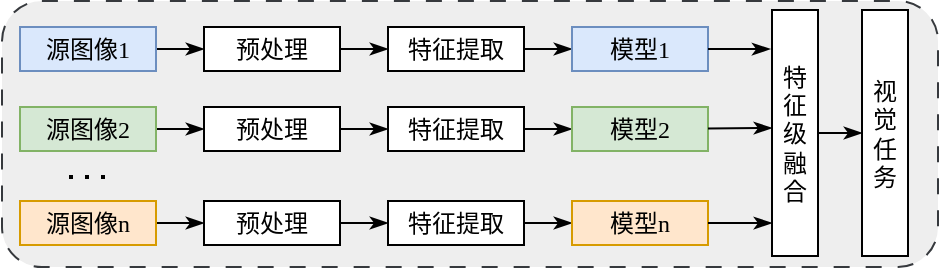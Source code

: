 <mxfile version="26.2.12">
  <diagram name="第 1 页" id="hPecYxOVQj3KBTBvCiyc">
    <mxGraphModel dx="775" dy="378" grid="1" gridSize="10" guides="1" tooltips="1" connect="1" arrows="1" fold="1" page="1" pageScale="1" pageWidth="827" pageHeight="1169" math="0" shadow="0">
      <root>
        <mxCell id="0" />
        <mxCell id="1" parent="0" />
        <mxCell id="nr7OXR1caOk3XzNmi61B-1" value="" style="rounded=1;whiteSpace=wrap;html=1;fontFamily=Helvetica;fontSize=11;labelBackgroundColor=default;fillColor=#eeeeee;strokeColor=#36393d;dashed=1;dashPattern=8 8;" vertex="1" parent="1">
          <mxGeometry x="160" y="184.5" width="468" height="133" as="geometry" />
        </mxCell>
        <mxCell id="nr7OXR1caOk3XzNmi61B-2" style="rounded=0;orthogonalLoop=1;jettySize=auto;html=1;entryX=0;entryY=0.5;entryDx=0;entryDy=0;endArrow=classicThin;endFill=1;" edge="1" parent="1" source="nr7OXR1caOk3XzNmi61B-3" target="nr7OXR1caOk3XzNmi61B-9">
          <mxGeometry relative="1" as="geometry" />
        </mxCell>
        <mxCell id="nr7OXR1caOk3XzNmi61B-3" value="源图像&lt;font face=&quot;Times New Roman&quot;&gt;1&lt;/font&gt;" style="rounded=0;whiteSpace=wrap;html=1;fontFamily=宋体;fontSource=https%3A%2F%2Ffonts.googleapis.com%2Fcss%3Ffamily%3D%25E5%25AE%258B%25E4%25BD%2593;fillColor=#dae8fc;strokeColor=#6c8ebf;" vertex="1" parent="1">
          <mxGeometry x="169" y="197.5" width="68" height="22" as="geometry" />
        </mxCell>
        <mxCell id="nr7OXR1caOk3XzNmi61B-4" style="edgeStyle=none;shape=connector;rounded=0;orthogonalLoop=1;jettySize=auto;html=1;entryX=0;entryY=0.5;entryDx=0;entryDy=0;strokeColor=default;align=center;verticalAlign=middle;fontFamily=Helvetica;fontSize=11;fontColor=default;labelBackgroundColor=default;endArrow=classicThin;endFill=1;" edge="1" parent="1" source="nr7OXR1caOk3XzNmi61B-5" target="nr7OXR1caOk3XzNmi61B-11">
          <mxGeometry relative="1" as="geometry" />
        </mxCell>
        <mxCell id="nr7OXR1caOk3XzNmi61B-5" value="源图像&lt;font face=&quot;Times New Roman&quot;&gt;2&lt;/font&gt;" style="rounded=0;whiteSpace=wrap;html=1;fontFamily=宋体;fontSource=https%3A%2F%2Ffonts.googleapis.com%2Fcss%3Ffamily%3D%25E5%25AE%258B%25E4%25BD%2593;fillColor=#d5e8d4;strokeColor=#82b366;" vertex="1" parent="1">
          <mxGeometry x="169" y="237.5" width="68" height="22" as="geometry" />
        </mxCell>
        <mxCell id="nr7OXR1caOk3XzNmi61B-6" style="edgeStyle=none;shape=connector;rounded=0;orthogonalLoop=1;jettySize=auto;html=1;entryX=0;entryY=0.5;entryDx=0;entryDy=0;strokeColor=default;align=center;verticalAlign=middle;fontFamily=Helvetica;fontSize=11;fontColor=default;labelBackgroundColor=default;endArrow=classicThin;endFill=1;" edge="1" parent="1" source="nr7OXR1caOk3XzNmi61B-7" target="nr7OXR1caOk3XzNmi61B-13">
          <mxGeometry relative="1" as="geometry" />
        </mxCell>
        <mxCell id="nr7OXR1caOk3XzNmi61B-7" value="源图像&lt;font face=&quot;Times New Roman&quot;&gt;n&lt;/font&gt;" style="rounded=0;whiteSpace=wrap;html=1;fontFamily=宋体;fontSource=https%3A%2F%2Ffonts.googleapis.com%2Fcss%3Ffamily%3D%25E5%25AE%258B%25E4%25BD%2593;fillColor=#ffe6cc;strokeColor=#d79b00;" vertex="1" parent="1">
          <mxGeometry x="169" y="284.5" width="68" height="22" as="geometry" />
        </mxCell>
        <mxCell id="nr7OXR1caOk3XzNmi61B-8" style="edgeStyle=none;shape=connector;rounded=0;orthogonalLoop=1;jettySize=auto;html=1;entryX=0;entryY=0.5;entryDx=0;entryDy=0;strokeColor=default;align=center;verticalAlign=middle;fontFamily=Helvetica;fontSize=11;fontColor=default;labelBackgroundColor=default;endArrow=classicThin;endFill=1;" edge="1" parent="1" source="nr7OXR1caOk3XzNmi61B-9" target="nr7OXR1caOk3XzNmi61B-18">
          <mxGeometry relative="1" as="geometry" />
        </mxCell>
        <mxCell id="nr7OXR1caOk3XzNmi61B-9" value="预处理" style="rounded=0;whiteSpace=wrap;html=1;fontFamily=宋体;fontSource=https%3A%2F%2Ffonts.googleapis.com%2Fcss%3Ffamily%3D%25E5%25AE%258B%25E4%25BD%2593;" vertex="1" parent="1">
          <mxGeometry x="261" y="197.5" width="68" height="22" as="geometry" />
        </mxCell>
        <mxCell id="nr7OXR1caOk3XzNmi61B-10" style="edgeStyle=none;shape=connector;rounded=0;orthogonalLoop=1;jettySize=auto;html=1;entryX=0;entryY=0.5;entryDx=0;entryDy=0;strokeColor=default;align=center;verticalAlign=middle;fontFamily=Helvetica;fontSize=11;fontColor=default;labelBackgroundColor=default;endArrow=classicThin;endFill=1;" edge="1" parent="1" source="nr7OXR1caOk3XzNmi61B-11" target="nr7OXR1caOk3XzNmi61B-19">
          <mxGeometry relative="1" as="geometry" />
        </mxCell>
        <mxCell id="nr7OXR1caOk3XzNmi61B-11" value="预处理" style="rounded=0;whiteSpace=wrap;html=1;fontFamily=宋体;fontSource=https%3A%2F%2Ffonts.googleapis.com%2Fcss%3Ffamily%3D%25E5%25AE%258B%25E4%25BD%2593;" vertex="1" parent="1">
          <mxGeometry x="261" y="237.5" width="68" height="22" as="geometry" />
        </mxCell>
        <mxCell id="nr7OXR1caOk3XzNmi61B-12" style="edgeStyle=none;shape=connector;rounded=0;orthogonalLoop=1;jettySize=auto;html=1;entryX=0;entryY=0.5;entryDx=0;entryDy=0;strokeColor=default;align=center;verticalAlign=middle;fontFamily=Helvetica;fontSize=11;fontColor=default;labelBackgroundColor=default;endArrow=classicThin;endFill=1;" edge="1" parent="1" source="nr7OXR1caOk3XzNmi61B-13" target="nr7OXR1caOk3XzNmi61B-20">
          <mxGeometry relative="1" as="geometry" />
        </mxCell>
        <mxCell id="nr7OXR1caOk3XzNmi61B-13" value="预处理" style="rounded=0;whiteSpace=wrap;html=1;fontFamily=宋体;fontSource=https%3A%2F%2Ffonts.googleapis.com%2Fcss%3Ffamily%3D%25E5%25AE%258B%25E4%25BD%2593;" vertex="1" parent="1">
          <mxGeometry x="261" y="284.5" width="68" height="22" as="geometry" />
        </mxCell>
        <mxCell id="nr7OXR1caOk3XzNmi61B-14" value="" style="endArrow=none;dashed=1;html=1;dashPattern=1 3;strokeWidth=2;rounded=0;strokeColor=default;align=center;verticalAlign=middle;fontFamily=宋体;fontSize=11;fontColor=default;labelBackgroundColor=default;exitX=1;exitY=0.5;exitDx=0;exitDy=0;fontSource=https%3A%2F%2Ffonts.googleapis.com%2Fcss%3Ffamily%3D%25E5%25AE%258B%25E4%25BD%2593;" edge="1" parent="1">
          <mxGeometry width="50" height="50" relative="1" as="geometry">
            <mxPoint x="193.5" y="272.5" as="sourcePoint" />
            <mxPoint x="212.5" y="272.5" as="targetPoint" />
          </mxGeometry>
        </mxCell>
        <mxCell id="nr7OXR1caOk3XzNmi61B-15" style="edgeStyle=none;shape=connector;rounded=0;orthogonalLoop=1;jettySize=auto;html=1;entryX=0;entryY=0.5;entryDx=0;entryDy=0;strokeColor=default;align=center;verticalAlign=middle;fontFamily=Helvetica;fontSize=11;fontColor=default;labelBackgroundColor=default;endArrow=classicThin;endFill=1;" edge="1" parent="1" source="nr7OXR1caOk3XzNmi61B-16" target="nr7OXR1caOk3XzNmi61B-17">
          <mxGeometry relative="1" as="geometry" />
        </mxCell>
        <mxCell id="nr7OXR1caOk3XzNmi61B-16" value="特征级融合" style="rounded=0;whiteSpace=wrap;html=1;fontFamily=宋体;fontSource=https%3A%2F%2Ffonts.googleapis.com%2Fcss%3Ffamily%3D%25E5%25AE%258B%25E4%25BD%2593;" vertex="1" parent="1">
          <mxGeometry x="545" y="189" width="23" height="123" as="geometry" />
        </mxCell>
        <mxCell id="nr7OXR1caOk3XzNmi61B-17" value="视觉任务" style="rounded=0;whiteSpace=wrap;html=1;fontFamily=宋体;fontSource=https%3A%2F%2Ffonts.googleapis.com%2Fcss%3Ffamily%3D%25E5%25AE%258B%25E4%25BD%2593;" vertex="1" parent="1">
          <mxGeometry x="590" y="189" width="23" height="123" as="geometry" />
        </mxCell>
        <mxCell id="nr7OXR1caOk3XzNmi61B-28" style="edgeStyle=none;shape=connector;rounded=0;orthogonalLoop=1;jettySize=auto;html=1;entryX=0;entryY=0.5;entryDx=0;entryDy=0;strokeColor=default;align=center;verticalAlign=middle;fontFamily=Helvetica;fontSize=11;fontColor=default;labelBackgroundColor=default;endArrow=classicThin;endFill=1;" edge="1" parent="1" source="nr7OXR1caOk3XzNmi61B-18" target="nr7OXR1caOk3XzNmi61B-24">
          <mxGeometry relative="1" as="geometry" />
        </mxCell>
        <mxCell id="nr7OXR1caOk3XzNmi61B-18" value="特征提取" style="rounded=0;whiteSpace=wrap;html=1;fontFamily=宋体;fontSource=https%3A%2F%2Ffonts.googleapis.com%2Fcss%3Ffamily%3D%25E5%25AE%258B%25E4%25BD%2593;" vertex="1" parent="1">
          <mxGeometry x="353" y="197.5" width="68" height="22" as="geometry" />
        </mxCell>
        <mxCell id="nr7OXR1caOk3XzNmi61B-29" style="edgeStyle=none;shape=connector;rounded=0;orthogonalLoop=1;jettySize=auto;html=1;entryX=0;entryY=0.5;entryDx=0;entryDy=0;strokeColor=default;align=center;verticalAlign=middle;fontFamily=Helvetica;fontSize=11;fontColor=default;labelBackgroundColor=default;endArrow=classicThin;endFill=1;" edge="1" parent="1" source="nr7OXR1caOk3XzNmi61B-19" target="nr7OXR1caOk3XzNmi61B-25">
          <mxGeometry relative="1" as="geometry" />
        </mxCell>
        <mxCell id="nr7OXR1caOk3XzNmi61B-19" value="特征提取" style="rounded=0;whiteSpace=wrap;html=1;fontFamily=宋体;fontSource=https%3A%2F%2Ffonts.googleapis.com%2Fcss%3Ffamily%3D%25E5%25AE%258B%25E4%25BD%2593;" vertex="1" parent="1">
          <mxGeometry x="353" y="237.5" width="68" height="22" as="geometry" />
        </mxCell>
        <mxCell id="nr7OXR1caOk3XzNmi61B-30" style="edgeStyle=none;shape=connector;rounded=0;orthogonalLoop=1;jettySize=auto;html=1;entryX=0;entryY=0.5;entryDx=0;entryDy=0;strokeColor=default;align=center;verticalAlign=middle;fontFamily=Helvetica;fontSize=11;fontColor=default;labelBackgroundColor=default;endArrow=classicThin;endFill=1;" edge="1" parent="1" source="nr7OXR1caOk3XzNmi61B-20" target="nr7OXR1caOk3XzNmi61B-26">
          <mxGeometry relative="1" as="geometry" />
        </mxCell>
        <mxCell id="nr7OXR1caOk3XzNmi61B-20" value="特征提取" style="rounded=0;whiteSpace=wrap;html=1;fontFamily=宋体;fontSource=https%3A%2F%2Ffonts.googleapis.com%2Fcss%3Ffamily%3D%25E5%25AE%258B%25E4%25BD%2593;" vertex="1" parent="1">
          <mxGeometry x="353" y="284.5" width="68" height="22" as="geometry" />
        </mxCell>
        <mxCell id="nr7OXR1caOk3XzNmi61B-24" value="模型&lt;font face=&quot;Times New Roman&quot;&gt;1&lt;/font&gt;" style="rounded=0;whiteSpace=wrap;html=1;fontFamily=宋体;fontSource=https%3A%2F%2Ffonts.googleapis.com%2Fcss%3Ffamily%3D%25E5%25AE%258B%25E4%25BD%2593;fillColor=#dae8fc;strokeColor=#6c8ebf;" vertex="1" parent="1">
          <mxGeometry x="445" y="197.5" width="68" height="22" as="geometry" />
        </mxCell>
        <mxCell id="nr7OXR1caOk3XzNmi61B-25" value="模型&lt;font face=&quot;Times New Roman&quot;&gt;2&lt;/font&gt;" style="rounded=0;whiteSpace=wrap;html=1;fontFamily=宋体;fontSource=https%3A%2F%2Ffonts.googleapis.com%2Fcss%3Ffamily%3D%25E5%25AE%258B%25E4%25BD%2593;fillColor=#d5e8d4;strokeColor=#82b366;" vertex="1" parent="1">
          <mxGeometry x="445" y="237.5" width="68" height="22" as="geometry" />
        </mxCell>
        <mxCell id="nr7OXR1caOk3XzNmi61B-26" value="模型&lt;font face=&quot;Times New Roman&quot;&gt;n&lt;/font&gt;" style="rounded=0;whiteSpace=wrap;html=1;fontFamily=宋体;fontSource=https%3A%2F%2Ffonts.googleapis.com%2Fcss%3Ffamily%3D%25E5%25AE%258B%25E4%25BD%2593;fillColor=#ffe6cc;strokeColor=#d79b00;" vertex="1" parent="1">
          <mxGeometry x="445" y="284.5" width="68" height="22" as="geometry" />
        </mxCell>
        <mxCell id="nr7OXR1caOk3XzNmi61B-31" style="edgeStyle=none;shape=connector;rounded=0;orthogonalLoop=1;jettySize=auto;html=1;strokeColor=default;align=center;verticalAlign=middle;fontFamily=Helvetica;fontSize=11;fontColor=default;labelBackgroundColor=default;endArrow=classicThin;endFill=1;" edge="1" parent="1" source="nr7OXR1caOk3XzNmi61B-25">
          <mxGeometry relative="1" as="geometry">
            <mxPoint x="545" y="248" as="targetPoint" />
          </mxGeometry>
        </mxCell>
        <mxCell id="nr7OXR1caOk3XzNmi61B-32" style="edgeStyle=none;shape=connector;rounded=0;orthogonalLoop=1;jettySize=auto;html=1;entryX=-0.039;entryY=0.159;entryDx=0;entryDy=0;entryPerimeter=0;strokeColor=default;align=center;verticalAlign=middle;fontFamily=Helvetica;fontSize=11;fontColor=default;labelBackgroundColor=default;endArrow=classicThin;endFill=1;" edge="1" parent="1" source="nr7OXR1caOk3XzNmi61B-24" target="nr7OXR1caOk3XzNmi61B-16">
          <mxGeometry relative="1" as="geometry" />
        </mxCell>
        <mxCell id="nr7OXR1caOk3XzNmi61B-33" style="edgeStyle=none;shape=connector;rounded=0;orthogonalLoop=1;jettySize=auto;html=1;entryX=0;entryY=0.866;entryDx=0;entryDy=0;entryPerimeter=0;strokeColor=default;align=center;verticalAlign=middle;fontFamily=Helvetica;fontSize=11;fontColor=default;labelBackgroundColor=default;endArrow=classicThin;endFill=1;" edge="1" parent="1" source="nr7OXR1caOk3XzNmi61B-26" target="nr7OXR1caOk3XzNmi61B-16">
          <mxGeometry relative="1" as="geometry" />
        </mxCell>
      </root>
    </mxGraphModel>
  </diagram>
</mxfile>
